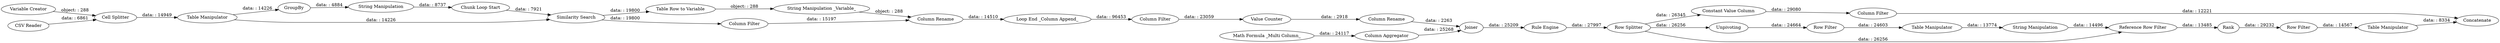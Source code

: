 digraph {
	"-7802012478226320805_33" [label="Row Filter"]
	"-7802012478226320805_38" [label="Row Filter"]
	"-1414691489813974733_18" [label="Table Row to Variable"]
	"-1414691489813974733_17" [label="Loop End _Column Append_"]
	"6572731683156141371_34" [label="Variable Creator"]
	"-1414691489813974733_15" [label="String Manipulation"]
	"-7802012478226320805_40" [label="Constant Value Column"]
	"-7802012478226320805_28" [label="Row Splitter"]
	"-7802012478226320805_42" [label="Table Manipulator"]
	"-1414691489813974733_11" [label=GroupBy]
	"-1414691489813974733_20" [label="Column Filter"]
	"-1414691489813974733_4" [label="Table Manipulator"]
	"6583469998294977685_23" [label="Column Rename"]
	"-7802012478226320805_37" [label=Rank]
	"6583469998294977685_24" [label="Math Formula _Multi Column_"]
	"6572731683156141371_1" [label="CSV Reader"]
	"-7802012478226320805_43" [label=Concatenate]
	"6583469998294977685_25" [label="Column Aggregator"]
	"-7802012478226320805_31" [label=Unpivoting]
	"-7802012478226320805_36" [label="Reference Row Filter"]
	"-7802012478226320805_32" [label="Table Manipulator"]
	"-1414691489813974733_21" [label="Column Rename"]
	"6583469998294977685_9" [label=Joiner]
	"-1414691489813974733_19" [label="String Manipulation _Variable_"]
	"-1414691489813974733_14" [label="Chunk Loop Start"]
	"-7802012478226320805_35" [label="String Manipulation"]
	"6583469998294977685_8" [label="Value Counter"]
	"-1414691489813974733_5" [label="Similarity Search"]
	"-1414691489813974733_2" [label="Cell Splitter"]
	"-1414691489813974733_22" [label="Column Filter"]
	"-7802012478226320805_41" [label="Column Filter"]
	"6583469998294977685_26" [label="Rule Engine"]
	"-1414691489813974733_4" -> "-1414691489813974733_5" [label="data: : 14226"]
	"6583469998294977685_25" -> "6583469998294977685_9" [label="data: : 25268"]
	"-7802012478226320805_33" -> "-7802012478226320805_32" [label="data: : 24603"]
	"-1414691489813974733_11" -> "-1414691489813974733_15" [label="data: : 4884"]
	"-7802012478226320805_41" -> "-7802012478226320805_43" [label="data: : 12221"]
	"-1414691489813974733_19" -> "-1414691489813974733_21" [label="object: : 288"]
	"6572731683156141371_1" -> "-1414691489813974733_2" [label="data: : 6861"]
	"-1414691489813974733_18" -> "-1414691489813974733_19" [label="object: : 288"]
	"6583469998294977685_23" -> "6583469998294977685_9" [label="data: : 2263"]
	"-7802012478226320805_36" -> "-7802012478226320805_37" [label="data: : 13485"]
	"-1414691489813974733_17" -> "-1414691489813974733_22" [label="data: : 96453"]
	"-1414691489813974733_5" -> "-1414691489813974733_20" [label="data: : 19800"]
	"-1414691489813974733_22" -> "6583469998294977685_8" [label="data: : 23059"]
	"-1414691489813974733_21" -> "-1414691489813974733_17" [label="data: : 14510"]
	"-7802012478226320805_42" -> "-7802012478226320805_43" [label="data: : 8334"]
	"-7802012478226320805_35" -> "-7802012478226320805_36" [label="data: : 14496"]
	"-1414691489813974733_4" -> "-1414691489813974733_11" [label="data: : 14226"]
	"6583469998294977685_26" -> "-7802012478226320805_28" [label="data: : 27997"]
	"-7802012478226320805_28" -> "-7802012478226320805_36" [label="data: : 26256"]
	"-1414691489813974733_14" -> "-1414691489813974733_5" [label="data: : 7921"]
	"-7802012478226320805_28" -> "-7802012478226320805_40" [label="data: : 26345"]
	"6583469998294977685_8" -> "6583469998294977685_23" [label="data: : 2918"]
	"6583469998294977685_9" -> "6583469998294977685_26" [label="data: : 25209"]
	"-7802012478226320805_38" -> "-7802012478226320805_42" [label="data: : 14567"]
	"-1414691489813974733_20" -> "-1414691489813974733_21" [label="data: : 15197"]
	"-1414691489813974733_5" -> "-1414691489813974733_18" [label="data: : 19800"]
	"-7802012478226320805_32" -> "-7802012478226320805_35" [label="data: : 13774"]
	"-7802012478226320805_37" -> "-7802012478226320805_38" [label="data: : 29232"]
	"-1414691489813974733_15" -> "-1414691489813974733_14" [label="data: : 8737"]
	"6572731683156141371_34" -> "-1414691489813974733_2" [label="object: : 288"]
	"6583469998294977685_24" -> "6583469998294977685_25" [label="data: : 24117"]
	"-7802012478226320805_28" -> "-7802012478226320805_31" [label="data: : 26256"]
	"-1414691489813974733_2" -> "-1414691489813974733_4" [label="data: : 14949"]
	"-7802012478226320805_40" -> "-7802012478226320805_41" [label="data: : 29080"]
	"-7802012478226320805_31" -> "-7802012478226320805_33" [label="data: : 24664"]
	rankdir=LR
}
